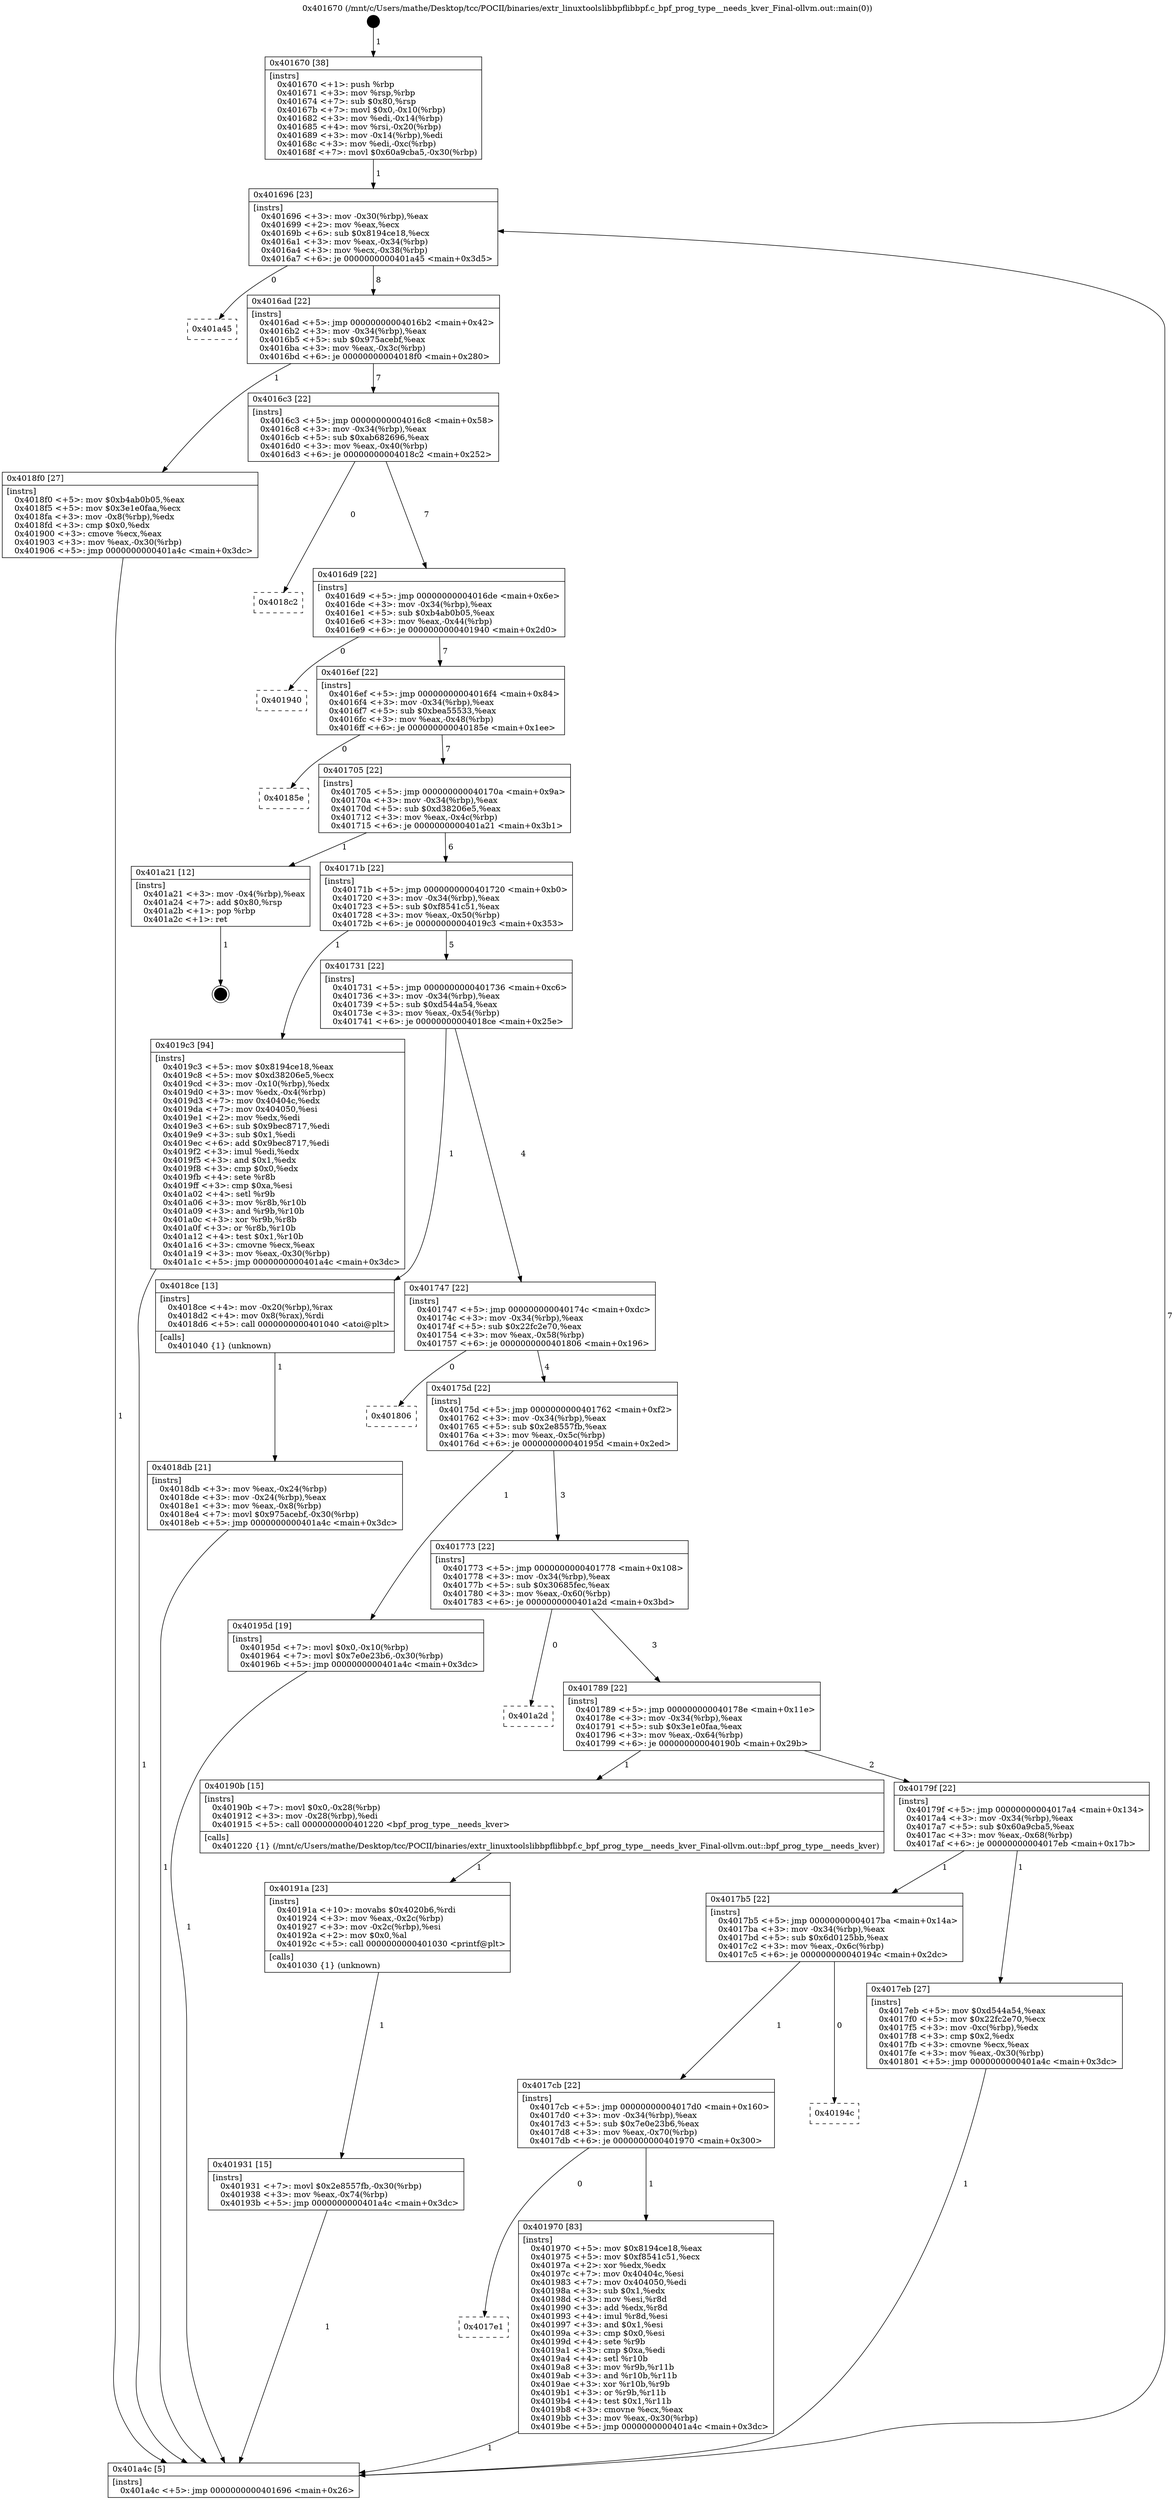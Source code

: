 digraph "0x401670" {
  label = "0x401670 (/mnt/c/Users/mathe/Desktop/tcc/POCII/binaries/extr_linuxtoolslibbpflibbpf.c_bpf_prog_type__needs_kver_Final-ollvm.out::main(0))"
  labelloc = "t"
  node[shape=record]

  Entry [label="",width=0.3,height=0.3,shape=circle,fillcolor=black,style=filled]
  "0x401696" [label="{
     0x401696 [23]\l
     | [instrs]\l
     &nbsp;&nbsp;0x401696 \<+3\>: mov -0x30(%rbp),%eax\l
     &nbsp;&nbsp;0x401699 \<+2\>: mov %eax,%ecx\l
     &nbsp;&nbsp;0x40169b \<+6\>: sub $0x8194ce18,%ecx\l
     &nbsp;&nbsp;0x4016a1 \<+3\>: mov %eax,-0x34(%rbp)\l
     &nbsp;&nbsp;0x4016a4 \<+3\>: mov %ecx,-0x38(%rbp)\l
     &nbsp;&nbsp;0x4016a7 \<+6\>: je 0000000000401a45 \<main+0x3d5\>\l
  }"]
  "0x401a45" [label="{
     0x401a45\l
  }", style=dashed]
  "0x4016ad" [label="{
     0x4016ad [22]\l
     | [instrs]\l
     &nbsp;&nbsp;0x4016ad \<+5\>: jmp 00000000004016b2 \<main+0x42\>\l
     &nbsp;&nbsp;0x4016b2 \<+3\>: mov -0x34(%rbp),%eax\l
     &nbsp;&nbsp;0x4016b5 \<+5\>: sub $0x975acebf,%eax\l
     &nbsp;&nbsp;0x4016ba \<+3\>: mov %eax,-0x3c(%rbp)\l
     &nbsp;&nbsp;0x4016bd \<+6\>: je 00000000004018f0 \<main+0x280\>\l
  }"]
  Exit [label="",width=0.3,height=0.3,shape=circle,fillcolor=black,style=filled,peripheries=2]
  "0x4018f0" [label="{
     0x4018f0 [27]\l
     | [instrs]\l
     &nbsp;&nbsp;0x4018f0 \<+5\>: mov $0xb4ab0b05,%eax\l
     &nbsp;&nbsp;0x4018f5 \<+5\>: mov $0x3e1e0faa,%ecx\l
     &nbsp;&nbsp;0x4018fa \<+3\>: mov -0x8(%rbp),%edx\l
     &nbsp;&nbsp;0x4018fd \<+3\>: cmp $0x0,%edx\l
     &nbsp;&nbsp;0x401900 \<+3\>: cmove %ecx,%eax\l
     &nbsp;&nbsp;0x401903 \<+3\>: mov %eax,-0x30(%rbp)\l
     &nbsp;&nbsp;0x401906 \<+5\>: jmp 0000000000401a4c \<main+0x3dc\>\l
  }"]
  "0x4016c3" [label="{
     0x4016c3 [22]\l
     | [instrs]\l
     &nbsp;&nbsp;0x4016c3 \<+5\>: jmp 00000000004016c8 \<main+0x58\>\l
     &nbsp;&nbsp;0x4016c8 \<+3\>: mov -0x34(%rbp),%eax\l
     &nbsp;&nbsp;0x4016cb \<+5\>: sub $0xab682696,%eax\l
     &nbsp;&nbsp;0x4016d0 \<+3\>: mov %eax,-0x40(%rbp)\l
     &nbsp;&nbsp;0x4016d3 \<+6\>: je 00000000004018c2 \<main+0x252\>\l
  }"]
  "0x4017e1" [label="{
     0x4017e1\l
  }", style=dashed]
  "0x4018c2" [label="{
     0x4018c2\l
  }", style=dashed]
  "0x4016d9" [label="{
     0x4016d9 [22]\l
     | [instrs]\l
     &nbsp;&nbsp;0x4016d9 \<+5\>: jmp 00000000004016de \<main+0x6e\>\l
     &nbsp;&nbsp;0x4016de \<+3\>: mov -0x34(%rbp),%eax\l
     &nbsp;&nbsp;0x4016e1 \<+5\>: sub $0xb4ab0b05,%eax\l
     &nbsp;&nbsp;0x4016e6 \<+3\>: mov %eax,-0x44(%rbp)\l
     &nbsp;&nbsp;0x4016e9 \<+6\>: je 0000000000401940 \<main+0x2d0\>\l
  }"]
  "0x401970" [label="{
     0x401970 [83]\l
     | [instrs]\l
     &nbsp;&nbsp;0x401970 \<+5\>: mov $0x8194ce18,%eax\l
     &nbsp;&nbsp;0x401975 \<+5\>: mov $0xf8541c51,%ecx\l
     &nbsp;&nbsp;0x40197a \<+2\>: xor %edx,%edx\l
     &nbsp;&nbsp;0x40197c \<+7\>: mov 0x40404c,%esi\l
     &nbsp;&nbsp;0x401983 \<+7\>: mov 0x404050,%edi\l
     &nbsp;&nbsp;0x40198a \<+3\>: sub $0x1,%edx\l
     &nbsp;&nbsp;0x40198d \<+3\>: mov %esi,%r8d\l
     &nbsp;&nbsp;0x401990 \<+3\>: add %edx,%r8d\l
     &nbsp;&nbsp;0x401993 \<+4\>: imul %r8d,%esi\l
     &nbsp;&nbsp;0x401997 \<+3\>: and $0x1,%esi\l
     &nbsp;&nbsp;0x40199a \<+3\>: cmp $0x0,%esi\l
     &nbsp;&nbsp;0x40199d \<+4\>: sete %r9b\l
     &nbsp;&nbsp;0x4019a1 \<+3\>: cmp $0xa,%edi\l
     &nbsp;&nbsp;0x4019a4 \<+4\>: setl %r10b\l
     &nbsp;&nbsp;0x4019a8 \<+3\>: mov %r9b,%r11b\l
     &nbsp;&nbsp;0x4019ab \<+3\>: and %r10b,%r11b\l
     &nbsp;&nbsp;0x4019ae \<+3\>: xor %r10b,%r9b\l
     &nbsp;&nbsp;0x4019b1 \<+3\>: or %r9b,%r11b\l
     &nbsp;&nbsp;0x4019b4 \<+4\>: test $0x1,%r11b\l
     &nbsp;&nbsp;0x4019b8 \<+3\>: cmovne %ecx,%eax\l
     &nbsp;&nbsp;0x4019bb \<+3\>: mov %eax,-0x30(%rbp)\l
     &nbsp;&nbsp;0x4019be \<+5\>: jmp 0000000000401a4c \<main+0x3dc\>\l
  }"]
  "0x401940" [label="{
     0x401940\l
  }", style=dashed]
  "0x4016ef" [label="{
     0x4016ef [22]\l
     | [instrs]\l
     &nbsp;&nbsp;0x4016ef \<+5\>: jmp 00000000004016f4 \<main+0x84\>\l
     &nbsp;&nbsp;0x4016f4 \<+3\>: mov -0x34(%rbp),%eax\l
     &nbsp;&nbsp;0x4016f7 \<+5\>: sub $0xbea55533,%eax\l
     &nbsp;&nbsp;0x4016fc \<+3\>: mov %eax,-0x48(%rbp)\l
     &nbsp;&nbsp;0x4016ff \<+6\>: je 000000000040185e \<main+0x1ee\>\l
  }"]
  "0x4017cb" [label="{
     0x4017cb [22]\l
     | [instrs]\l
     &nbsp;&nbsp;0x4017cb \<+5\>: jmp 00000000004017d0 \<main+0x160\>\l
     &nbsp;&nbsp;0x4017d0 \<+3\>: mov -0x34(%rbp),%eax\l
     &nbsp;&nbsp;0x4017d3 \<+5\>: sub $0x7e0e23b6,%eax\l
     &nbsp;&nbsp;0x4017d8 \<+3\>: mov %eax,-0x70(%rbp)\l
     &nbsp;&nbsp;0x4017db \<+6\>: je 0000000000401970 \<main+0x300\>\l
  }"]
  "0x40185e" [label="{
     0x40185e\l
  }", style=dashed]
  "0x401705" [label="{
     0x401705 [22]\l
     | [instrs]\l
     &nbsp;&nbsp;0x401705 \<+5\>: jmp 000000000040170a \<main+0x9a\>\l
     &nbsp;&nbsp;0x40170a \<+3\>: mov -0x34(%rbp),%eax\l
     &nbsp;&nbsp;0x40170d \<+5\>: sub $0xd38206e5,%eax\l
     &nbsp;&nbsp;0x401712 \<+3\>: mov %eax,-0x4c(%rbp)\l
     &nbsp;&nbsp;0x401715 \<+6\>: je 0000000000401a21 \<main+0x3b1\>\l
  }"]
  "0x40194c" [label="{
     0x40194c\l
  }", style=dashed]
  "0x401a21" [label="{
     0x401a21 [12]\l
     | [instrs]\l
     &nbsp;&nbsp;0x401a21 \<+3\>: mov -0x4(%rbp),%eax\l
     &nbsp;&nbsp;0x401a24 \<+7\>: add $0x80,%rsp\l
     &nbsp;&nbsp;0x401a2b \<+1\>: pop %rbp\l
     &nbsp;&nbsp;0x401a2c \<+1\>: ret\l
  }"]
  "0x40171b" [label="{
     0x40171b [22]\l
     | [instrs]\l
     &nbsp;&nbsp;0x40171b \<+5\>: jmp 0000000000401720 \<main+0xb0\>\l
     &nbsp;&nbsp;0x401720 \<+3\>: mov -0x34(%rbp),%eax\l
     &nbsp;&nbsp;0x401723 \<+5\>: sub $0xf8541c51,%eax\l
     &nbsp;&nbsp;0x401728 \<+3\>: mov %eax,-0x50(%rbp)\l
     &nbsp;&nbsp;0x40172b \<+6\>: je 00000000004019c3 \<main+0x353\>\l
  }"]
  "0x401931" [label="{
     0x401931 [15]\l
     | [instrs]\l
     &nbsp;&nbsp;0x401931 \<+7\>: movl $0x2e8557fb,-0x30(%rbp)\l
     &nbsp;&nbsp;0x401938 \<+3\>: mov %eax,-0x74(%rbp)\l
     &nbsp;&nbsp;0x40193b \<+5\>: jmp 0000000000401a4c \<main+0x3dc\>\l
  }"]
  "0x4019c3" [label="{
     0x4019c3 [94]\l
     | [instrs]\l
     &nbsp;&nbsp;0x4019c3 \<+5\>: mov $0x8194ce18,%eax\l
     &nbsp;&nbsp;0x4019c8 \<+5\>: mov $0xd38206e5,%ecx\l
     &nbsp;&nbsp;0x4019cd \<+3\>: mov -0x10(%rbp),%edx\l
     &nbsp;&nbsp;0x4019d0 \<+3\>: mov %edx,-0x4(%rbp)\l
     &nbsp;&nbsp;0x4019d3 \<+7\>: mov 0x40404c,%edx\l
     &nbsp;&nbsp;0x4019da \<+7\>: mov 0x404050,%esi\l
     &nbsp;&nbsp;0x4019e1 \<+2\>: mov %edx,%edi\l
     &nbsp;&nbsp;0x4019e3 \<+6\>: sub $0x9bec8717,%edi\l
     &nbsp;&nbsp;0x4019e9 \<+3\>: sub $0x1,%edi\l
     &nbsp;&nbsp;0x4019ec \<+6\>: add $0x9bec8717,%edi\l
     &nbsp;&nbsp;0x4019f2 \<+3\>: imul %edi,%edx\l
     &nbsp;&nbsp;0x4019f5 \<+3\>: and $0x1,%edx\l
     &nbsp;&nbsp;0x4019f8 \<+3\>: cmp $0x0,%edx\l
     &nbsp;&nbsp;0x4019fb \<+4\>: sete %r8b\l
     &nbsp;&nbsp;0x4019ff \<+3\>: cmp $0xa,%esi\l
     &nbsp;&nbsp;0x401a02 \<+4\>: setl %r9b\l
     &nbsp;&nbsp;0x401a06 \<+3\>: mov %r8b,%r10b\l
     &nbsp;&nbsp;0x401a09 \<+3\>: and %r9b,%r10b\l
     &nbsp;&nbsp;0x401a0c \<+3\>: xor %r9b,%r8b\l
     &nbsp;&nbsp;0x401a0f \<+3\>: or %r8b,%r10b\l
     &nbsp;&nbsp;0x401a12 \<+4\>: test $0x1,%r10b\l
     &nbsp;&nbsp;0x401a16 \<+3\>: cmovne %ecx,%eax\l
     &nbsp;&nbsp;0x401a19 \<+3\>: mov %eax,-0x30(%rbp)\l
     &nbsp;&nbsp;0x401a1c \<+5\>: jmp 0000000000401a4c \<main+0x3dc\>\l
  }"]
  "0x401731" [label="{
     0x401731 [22]\l
     | [instrs]\l
     &nbsp;&nbsp;0x401731 \<+5\>: jmp 0000000000401736 \<main+0xc6\>\l
     &nbsp;&nbsp;0x401736 \<+3\>: mov -0x34(%rbp),%eax\l
     &nbsp;&nbsp;0x401739 \<+5\>: sub $0xd544a54,%eax\l
     &nbsp;&nbsp;0x40173e \<+3\>: mov %eax,-0x54(%rbp)\l
     &nbsp;&nbsp;0x401741 \<+6\>: je 00000000004018ce \<main+0x25e\>\l
  }"]
  "0x40191a" [label="{
     0x40191a [23]\l
     | [instrs]\l
     &nbsp;&nbsp;0x40191a \<+10\>: movabs $0x4020b6,%rdi\l
     &nbsp;&nbsp;0x401924 \<+3\>: mov %eax,-0x2c(%rbp)\l
     &nbsp;&nbsp;0x401927 \<+3\>: mov -0x2c(%rbp),%esi\l
     &nbsp;&nbsp;0x40192a \<+2\>: mov $0x0,%al\l
     &nbsp;&nbsp;0x40192c \<+5\>: call 0000000000401030 \<printf@plt\>\l
     | [calls]\l
     &nbsp;&nbsp;0x401030 \{1\} (unknown)\l
  }"]
  "0x4018ce" [label="{
     0x4018ce [13]\l
     | [instrs]\l
     &nbsp;&nbsp;0x4018ce \<+4\>: mov -0x20(%rbp),%rax\l
     &nbsp;&nbsp;0x4018d2 \<+4\>: mov 0x8(%rax),%rdi\l
     &nbsp;&nbsp;0x4018d6 \<+5\>: call 0000000000401040 \<atoi@plt\>\l
     | [calls]\l
     &nbsp;&nbsp;0x401040 \{1\} (unknown)\l
  }"]
  "0x401747" [label="{
     0x401747 [22]\l
     | [instrs]\l
     &nbsp;&nbsp;0x401747 \<+5\>: jmp 000000000040174c \<main+0xdc\>\l
     &nbsp;&nbsp;0x40174c \<+3\>: mov -0x34(%rbp),%eax\l
     &nbsp;&nbsp;0x40174f \<+5\>: sub $0x22fc2e70,%eax\l
     &nbsp;&nbsp;0x401754 \<+3\>: mov %eax,-0x58(%rbp)\l
     &nbsp;&nbsp;0x401757 \<+6\>: je 0000000000401806 \<main+0x196\>\l
  }"]
  "0x4018db" [label="{
     0x4018db [21]\l
     | [instrs]\l
     &nbsp;&nbsp;0x4018db \<+3\>: mov %eax,-0x24(%rbp)\l
     &nbsp;&nbsp;0x4018de \<+3\>: mov -0x24(%rbp),%eax\l
     &nbsp;&nbsp;0x4018e1 \<+3\>: mov %eax,-0x8(%rbp)\l
     &nbsp;&nbsp;0x4018e4 \<+7\>: movl $0x975acebf,-0x30(%rbp)\l
     &nbsp;&nbsp;0x4018eb \<+5\>: jmp 0000000000401a4c \<main+0x3dc\>\l
  }"]
  "0x401806" [label="{
     0x401806\l
  }", style=dashed]
  "0x40175d" [label="{
     0x40175d [22]\l
     | [instrs]\l
     &nbsp;&nbsp;0x40175d \<+5\>: jmp 0000000000401762 \<main+0xf2\>\l
     &nbsp;&nbsp;0x401762 \<+3\>: mov -0x34(%rbp),%eax\l
     &nbsp;&nbsp;0x401765 \<+5\>: sub $0x2e8557fb,%eax\l
     &nbsp;&nbsp;0x40176a \<+3\>: mov %eax,-0x5c(%rbp)\l
     &nbsp;&nbsp;0x40176d \<+6\>: je 000000000040195d \<main+0x2ed\>\l
  }"]
  "0x401670" [label="{
     0x401670 [38]\l
     | [instrs]\l
     &nbsp;&nbsp;0x401670 \<+1\>: push %rbp\l
     &nbsp;&nbsp;0x401671 \<+3\>: mov %rsp,%rbp\l
     &nbsp;&nbsp;0x401674 \<+7\>: sub $0x80,%rsp\l
     &nbsp;&nbsp;0x40167b \<+7\>: movl $0x0,-0x10(%rbp)\l
     &nbsp;&nbsp;0x401682 \<+3\>: mov %edi,-0x14(%rbp)\l
     &nbsp;&nbsp;0x401685 \<+4\>: mov %rsi,-0x20(%rbp)\l
     &nbsp;&nbsp;0x401689 \<+3\>: mov -0x14(%rbp),%edi\l
     &nbsp;&nbsp;0x40168c \<+3\>: mov %edi,-0xc(%rbp)\l
     &nbsp;&nbsp;0x40168f \<+7\>: movl $0x60a9cba5,-0x30(%rbp)\l
  }"]
  "0x40195d" [label="{
     0x40195d [19]\l
     | [instrs]\l
     &nbsp;&nbsp;0x40195d \<+7\>: movl $0x0,-0x10(%rbp)\l
     &nbsp;&nbsp;0x401964 \<+7\>: movl $0x7e0e23b6,-0x30(%rbp)\l
     &nbsp;&nbsp;0x40196b \<+5\>: jmp 0000000000401a4c \<main+0x3dc\>\l
  }"]
  "0x401773" [label="{
     0x401773 [22]\l
     | [instrs]\l
     &nbsp;&nbsp;0x401773 \<+5\>: jmp 0000000000401778 \<main+0x108\>\l
     &nbsp;&nbsp;0x401778 \<+3\>: mov -0x34(%rbp),%eax\l
     &nbsp;&nbsp;0x40177b \<+5\>: sub $0x30685fec,%eax\l
     &nbsp;&nbsp;0x401780 \<+3\>: mov %eax,-0x60(%rbp)\l
     &nbsp;&nbsp;0x401783 \<+6\>: je 0000000000401a2d \<main+0x3bd\>\l
  }"]
  "0x401a4c" [label="{
     0x401a4c [5]\l
     | [instrs]\l
     &nbsp;&nbsp;0x401a4c \<+5\>: jmp 0000000000401696 \<main+0x26\>\l
  }"]
  "0x401a2d" [label="{
     0x401a2d\l
  }", style=dashed]
  "0x401789" [label="{
     0x401789 [22]\l
     | [instrs]\l
     &nbsp;&nbsp;0x401789 \<+5\>: jmp 000000000040178e \<main+0x11e\>\l
     &nbsp;&nbsp;0x40178e \<+3\>: mov -0x34(%rbp),%eax\l
     &nbsp;&nbsp;0x401791 \<+5\>: sub $0x3e1e0faa,%eax\l
     &nbsp;&nbsp;0x401796 \<+3\>: mov %eax,-0x64(%rbp)\l
     &nbsp;&nbsp;0x401799 \<+6\>: je 000000000040190b \<main+0x29b\>\l
  }"]
  "0x4017b5" [label="{
     0x4017b5 [22]\l
     | [instrs]\l
     &nbsp;&nbsp;0x4017b5 \<+5\>: jmp 00000000004017ba \<main+0x14a\>\l
     &nbsp;&nbsp;0x4017ba \<+3\>: mov -0x34(%rbp),%eax\l
     &nbsp;&nbsp;0x4017bd \<+5\>: sub $0x6d0125bb,%eax\l
     &nbsp;&nbsp;0x4017c2 \<+3\>: mov %eax,-0x6c(%rbp)\l
     &nbsp;&nbsp;0x4017c5 \<+6\>: je 000000000040194c \<main+0x2dc\>\l
  }"]
  "0x40190b" [label="{
     0x40190b [15]\l
     | [instrs]\l
     &nbsp;&nbsp;0x40190b \<+7\>: movl $0x0,-0x28(%rbp)\l
     &nbsp;&nbsp;0x401912 \<+3\>: mov -0x28(%rbp),%edi\l
     &nbsp;&nbsp;0x401915 \<+5\>: call 0000000000401220 \<bpf_prog_type__needs_kver\>\l
     | [calls]\l
     &nbsp;&nbsp;0x401220 \{1\} (/mnt/c/Users/mathe/Desktop/tcc/POCII/binaries/extr_linuxtoolslibbpflibbpf.c_bpf_prog_type__needs_kver_Final-ollvm.out::bpf_prog_type__needs_kver)\l
  }"]
  "0x40179f" [label="{
     0x40179f [22]\l
     | [instrs]\l
     &nbsp;&nbsp;0x40179f \<+5\>: jmp 00000000004017a4 \<main+0x134\>\l
     &nbsp;&nbsp;0x4017a4 \<+3\>: mov -0x34(%rbp),%eax\l
     &nbsp;&nbsp;0x4017a7 \<+5\>: sub $0x60a9cba5,%eax\l
     &nbsp;&nbsp;0x4017ac \<+3\>: mov %eax,-0x68(%rbp)\l
     &nbsp;&nbsp;0x4017af \<+6\>: je 00000000004017eb \<main+0x17b\>\l
  }"]
  "0x4017eb" [label="{
     0x4017eb [27]\l
     | [instrs]\l
     &nbsp;&nbsp;0x4017eb \<+5\>: mov $0xd544a54,%eax\l
     &nbsp;&nbsp;0x4017f0 \<+5\>: mov $0x22fc2e70,%ecx\l
     &nbsp;&nbsp;0x4017f5 \<+3\>: mov -0xc(%rbp),%edx\l
     &nbsp;&nbsp;0x4017f8 \<+3\>: cmp $0x2,%edx\l
     &nbsp;&nbsp;0x4017fb \<+3\>: cmovne %ecx,%eax\l
     &nbsp;&nbsp;0x4017fe \<+3\>: mov %eax,-0x30(%rbp)\l
     &nbsp;&nbsp;0x401801 \<+5\>: jmp 0000000000401a4c \<main+0x3dc\>\l
  }"]
  Entry -> "0x401670" [label=" 1"]
  "0x401696" -> "0x401a45" [label=" 0"]
  "0x401696" -> "0x4016ad" [label=" 8"]
  "0x401a21" -> Exit [label=" 1"]
  "0x4016ad" -> "0x4018f0" [label=" 1"]
  "0x4016ad" -> "0x4016c3" [label=" 7"]
  "0x4019c3" -> "0x401a4c" [label=" 1"]
  "0x4016c3" -> "0x4018c2" [label=" 0"]
  "0x4016c3" -> "0x4016d9" [label=" 7"]
  "0x401970" -> "0x401a4c" [label=" 1"]
  "0x4016d9" -> "0x401940" [label=" 0"]
  "0x4016d9" -> "0x4016ef" [label=" 7"]
  "0x4017cb" -> "0x4017e1" [label=" 0"]
  "0x4016ef" -> "0x40185e" [label=" 0"]
  "0x4016ef" -> "0x401705" [label=" 7"]
  "0x4017cb" -> "0x401970" [label=" 1"]
  "0x401705" -> "0x401a21" [label=" 1"]
  "0x401705" -> "0x40171b" [label=" 6"]
  "0x4017b5" -> "0x4017cb" [label=" 1"]
  "0x40171b" -> "0x4019c3" [label=" 1"]
  "0x40171b" -> "0x401731" [label=" 5"]
  "0x4017b5" -> "0x40194c" [label=" 0"]
  "0x401731" -> "0x4018ce" [label=" 1"]
  "0x401731" -> "0x401747" [label=" 4"]
  "0x40195d" -> "0x401a4c" [label=" 1"]
  "0x401747" -> "0x401806" [label=" 0"]
  "0x401747" -> "0x40175d" [label=" 4"]
  "0x401931" -> "0x401a4c" [label=" 1"]
  "0x40175d" -> "0x40195d" [label=" 1"]
  "0x40175d" -> "0x401773" [label=" 3"]
  "0x40191a" -> "0x401931" [label=" 1"]
  "0x401773" -> "0x401a2d" [label=" 0"]
  "0x401773" -> "0x401789" [label=" 3"]
  "0x40190b" -> "0x40191a" [label=" 1"]
  "0x401789" -> "0x40190b" [label=" 1"]
  "0x401789" -> "0x40179f" [label=" 2"]
  "0x4018f0" -> "0x401a4c" [label=" 1"]
  "0x40179f" -> "0x4017eb" [label=" 1"]
  "0x40179f" -> "0x4017b5" [label=" 1"]
  "0x4017eb" -> "0x401a4c" [label=" 1"]
  "0x401670" -> "0x401696" [label=" 1"]
  "0x401a4c" -> "0x401696" [label=" 7"]
  "0x4018ce" -> "0x4018db" [label=" 1"]
  "0x4018db" -> "0x401a4c" [label=" 1"]
}
